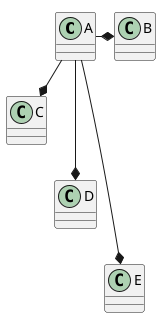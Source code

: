 {
  "sha1": "joxd61z5ugrbo72vo46sq8dou24t238",
  "insertion": {
    "when": "2024-06-03T18:59:32.069Z",
    "url": "https://forum.plantuml.net/12187/jdot-smetana-random-associations-in-class-diagram",
    "user": "plantuml@gmail.com"
  }
}
@startuml
!pragma layout smetana
class A
A -* B
A --* C
A ---* D
A ----* E
@enduml
